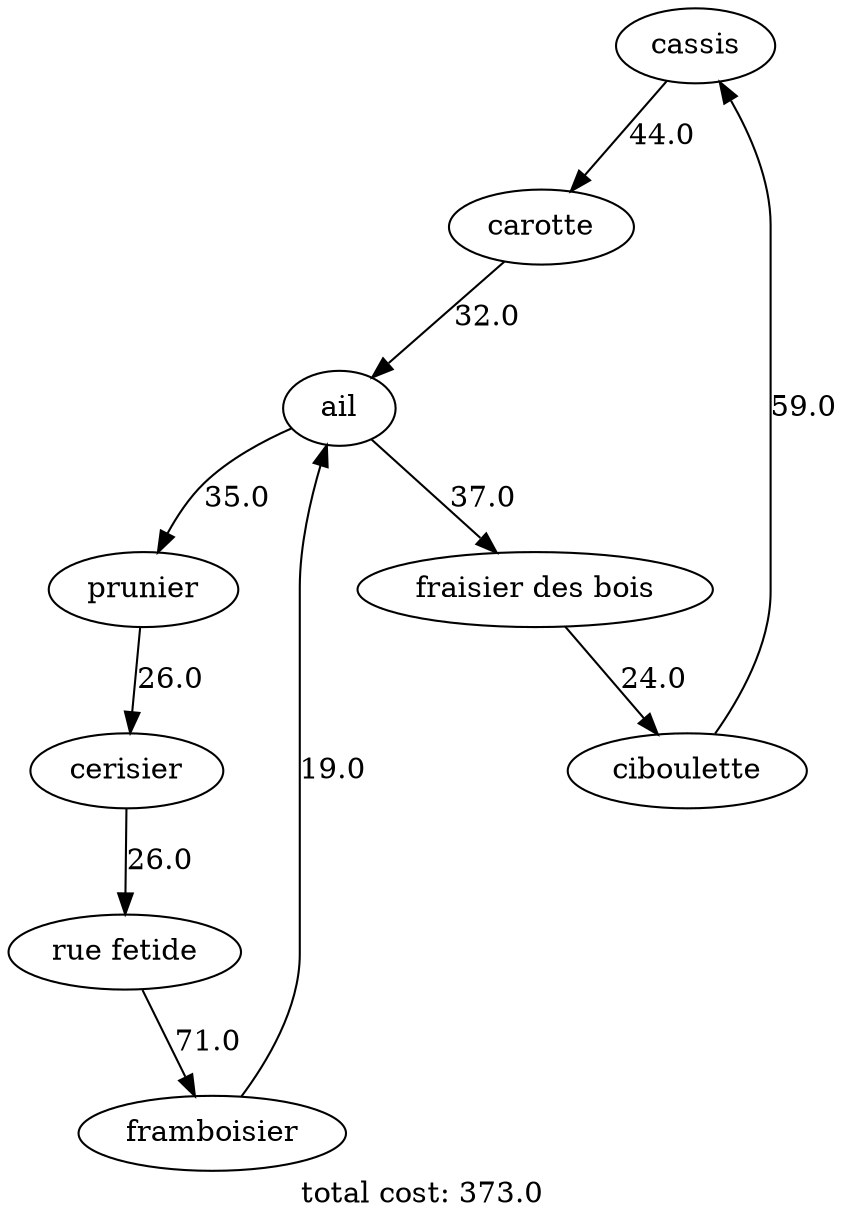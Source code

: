 digraph {
"cassis" -> "carotte" [label=44.0]
"carotte" -> "ail" [label=32.0]
"ail" -> "prunier" [label=35.0]
"prunier" -> "cerisier" [label=26.0]
"cerisier" -> "rue fetide" [label=26.0]
"rue fetide" -> "framboisier" [label=71.0]
"framboisier" -> "ail" [label=19.0]
"ail" -> "fraisier des bois" [label=37.0]
"fraisier des bois" -> "ciboulette" [label=24.0]
"ciboulette" -> "cassis" [label=59.0]
label="total cost: 373.0"
}